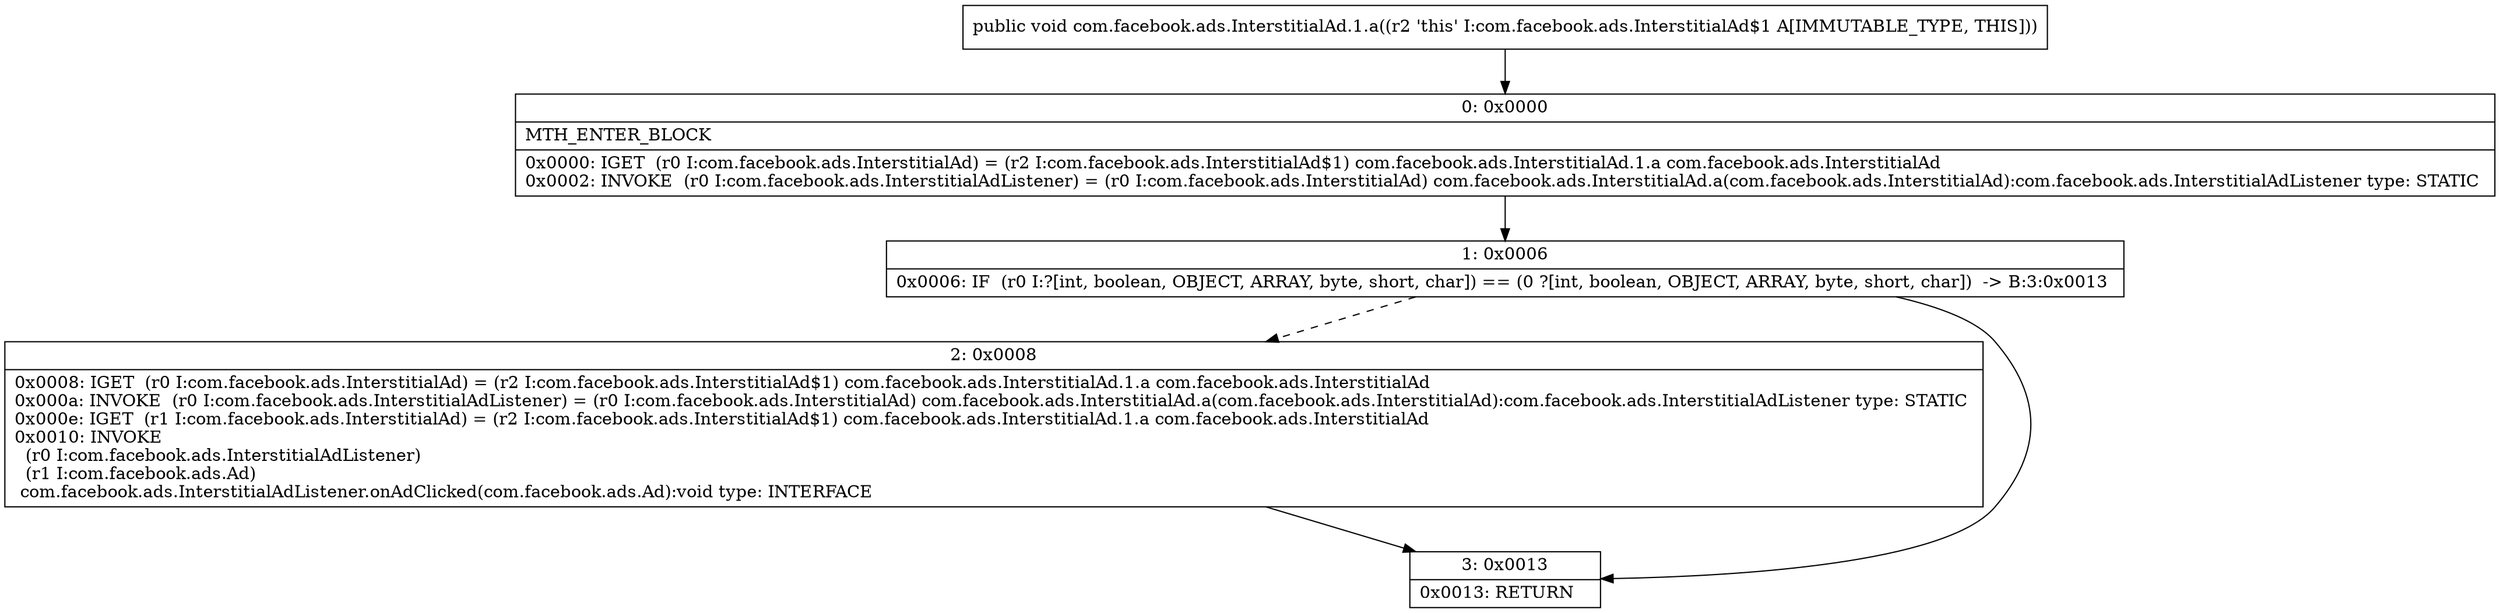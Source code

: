 digraph "CFG forcom.facebook.ads.InterstitialAd.1.a()V" {
Node_0 [shape=record,label="{0\:\ 0x0000|MTH_ENTER_BLOCK\l|0x0000: IGET  (r0 I:com.facebook.ads.InterstitialAd) = (r2 I:com.facebook.ads.InterstitialAd$1) com.facebook.ads.InterstitialAd.1.a com.facebook.ads.InterstitialAd \l0x0002: INVOKE  (r0 I:com.facebook.ads.InterstitialAdListener) = (r0 I:com.facebook.ads.InterstitialAd) com.facebook.ads.InterstitialAd.a(com.facebook.ads.InterstitialAd):com.facebook.ads.InterstitialAdListener type: STATIC \l}"];
Node_1 [shape=record,label="{1\:\ 0x0006|0x0006: IF  (r0 I:?[int, boolean, OBJECT, ARRAY, byte, short, char]) == (0 ?[int, boolean, OBJECT, ARRAY, byte, short, char])  \-\> B:3:0x0013 \l}"];
Node_2 [shape=record,label="{2\:\ 0x0008|0x0008: IGET  (r0 I:com.facebook.ads.InterstitialAd) = (r2 I:com.facebook.ads.InterstitialAd$1) com.facebook.ads.InterstitialAd.1.a com.facebook.ads.InterstitialAd \l0x000a: INVOKE  (r0 I:com.facebook.ads.InterstitialAdListener) = (r0 I:com.facebook.ads.InterstitialAd) com.facebook.ads.InterstitialAd.a(com.facebook.ads.InterstitialAd):com.facebook.ads.InterstitialAdListener type: STATIC \l0x000e: IGET  (r1 I:com.facebook.ads.InterstitialAd) = (r2 I:com.facebook.ads.InterstitialAd$1) com.facebook.ads.InterstitialAd.1.a com.facebook.ads.InterstitialAd \l0x0010: INVOKE  \l  (r0 I:com.facebook.ads.InterstitialAdListener)\l  (r1 I:com.facebook.ads.Ad)\l com.facebook.ads.InterstitialAdListener.onAdClicked(com.facebook.ads.Ad):void type: INTERFACE \l}"];
Node_3 [shape=record,label="{3\:\ 0x0013|0x0013: RETURN   \l}"];
MethodNode[shape=record,label="{public void com.facebook.ads.InterstitialAd.1.a((r2 'this' I:com.facebook.ads.InterstitialAd$1 A[IMMUTABLE_TYPE, THIS])) }"];
MethodNode -> Node_0;
Node_0 -> Node_1;
Node_1 -> Node_2[style=dashed];
Node_1 -> Node_3;
Node_2 -> Node_3;
}

